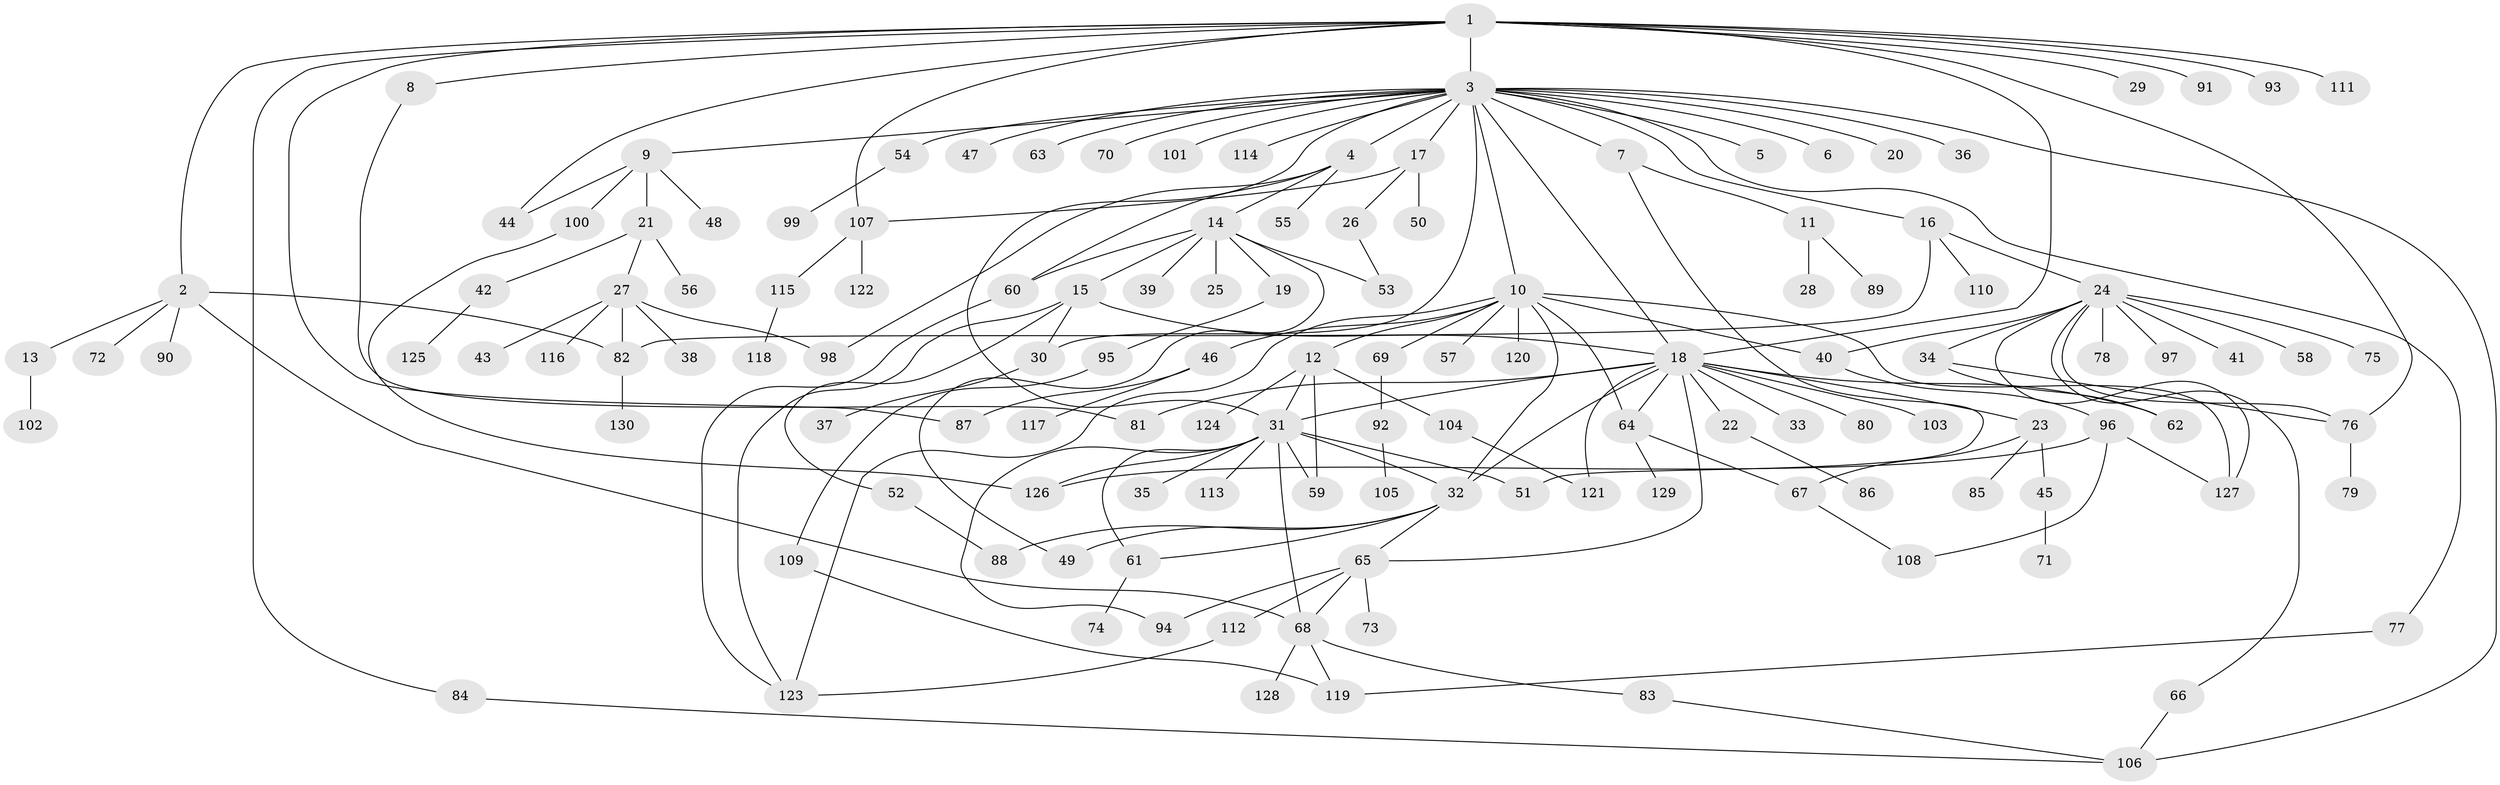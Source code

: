 // coarse degree distribution, {3: 0.175, 4: 0.075, 1: 0.375, 19: 0.025, 9: 0.025, 2: 0.125, 11: 0.025, 10: 0.025, 8: 0.025, 6: 0.05, 5: 0.05, 7: 0.025}
// Generated by graph-tools (version 1.1) at 2025/36/03/04/25 23:36:50]
// undirected, 130 vertices, 174 edges
graph export_dot {
  node [color=gray90,style=filled];
  1;
  2;
  3;
  4;
  5;
  6;
  7;
  8;
  9;
  10;
  11;
  12;
  13;
  14;
  15;
  16;
  17;
  18;
  19;
  20;
  21;
  22;
  23;
  24;
  25;
  26;
  27;
  28;
  29;
  30;
  31;
  32;
  33;
  34;
  35;
  36;
  37;
  38;
  39;
  40;
  41;
  42;
  43;
  44;
  45;
  46;
  47;
  48;
  49;
  50;
  51;
  52;
  53;
  54;
  55;
  56;
  57;
  58;
  59;
  60;
  61;
  62;
  63;
  64;
  65;
  66;
  67;
  68;
  69;
  70;
  71;
  72;
  73;
  74;
  75;
  76;
  77;
  78;
  79;
  80;
  81;
  82;
  83;
  84;
  85;
  86;
  87;
  88;
  89;
  90;
  91;
  92;
  93;
  94;
  95;
  96;
  97;
  98;
  99;
  100;
  101;
  102;
  103;
  104;
  105;
  106;
  107;
  108;
  109;
  110;
  111;
  112;
  113;
  114;
  115;
  116;
  117;
  118;
  119;
  120;
  121;
  122;
  123;
  124;
  125;
  126;
  127;
  128;
  129;
  130;
  1 -- 2;
  1 -- 3;
  1 -- 8;
  1 -- 18;
  1 -- 29;
  1 -- 44;
  1 -- 76;
  1 -- 84;
  1 -- 87;
  1 -- 91;
  1 -- 93;
  1 -- 107;
  1 -- 111;
  2 -- 13;
  2 -- 68;
  2 -- 72;
  2 -- 82;
  2 -- 90;
  3 -- 4;
  3 -- 5;
  3 -- 6;
  3 -- 7;
  3 -- 9;
  3 -- 10;
  3 -- 16;
  3 -- 17;
  3 -- 18;
  3 -- 20;
  3 -- 30;
  3 -- 31;
  3 -- 36;
  3 -- 47;
  3 -- 54;
  3 -- 63;
  3 -- 70;
  3 -- 77;
  3 -- 101;
  3 -- 106;
  3 -- 114;
  4 -- 14;
  4 -- 55;
  4 -- 60;
  4 -- 98;
  7 -- 11;
  7 -- 51;
  8 -- 81;
  9 -- 21;
  9 -- 44;
  9 -- 48;
  9 -- 100;
  10 -- 12;
  10 -- 32;
  10 -- 40;
  10 -- 46;
  10 -- 57;
  10 -- 64;
  10 -- 69;
  10 -- 120;
  10 -- 123;
  10 -- 127;
  11 -- 28;
  11 -- 89;
  12 -- 31;
  12 -- 59;
  12 -- 104;
  12 -- 124;
  13 -- 102;
  14 -- 15;
  14 -- 19;
  14 -- 25;
  14 -- 39;
  14 -- 49;
  14 -- 53;
  14 -- 60;
  15 -- 18;
  15 -- 30;
  15 -- 52;
  15 -- 123;
  16 -- 24;
  16 -- 82;
  16 -- 110;
  17 -- 26;
  17 -- 50;
  17 -- 107;
  18 -- 22;
  18 -- 23;
  18 -- 31;
  18 -- 32;
  18 -- 33;
  18 -- 62;
  18 -- 64;
  18 -- 65;
  18 -- 80;
  18 -- 81;
  18 -- 103;
  18 -- 121;
  19 -- 95;
  21 -- 27;
  21 -- 42;
  21 -- 56;
  22 -- 86;
  23 -- 45;
  23 -- 67;
  23 -- 85;
  24 -- 34;
  24 -- 40;
  24 -- 41;
  24 -- 58;
  24 -- 66;
  24 -- 75;
  24 -- 76;
  24 -- 78;
  24 -- 97;
  24 -- 127;
  26 -- 53;
  27 -- 38;
  27 -- 43;
  27 -- 82;
  27 -- 98;
  27 -- 116;
  30 -- 37;
  31 -- 32;
  31 -- 35;
  31 -- 51;
  31 -- 59;
  31 -- 61;
  31 -- 68;
  31 -- 94;
  31 -- 113;
  31 -- 126;
  32 -- 49;
  32 -- 61;
  32 -- 65;
  32 -- 88;
  34 -- 62;
  34 -- 76;
  40 -- 96;
  42 -- 125;
  45 -- 71;
  46 -- 87;
  46 -- 117;
  52 -- 88;
  54 -- 99;
  60 -- 123;
  61 -- 74;
  64 -- 67;
  64 -- 129;
  65 -- 68;
  65 -- 73;
  65 -- 94;
  65 -- 112;
  66 -- 106;
  67 -- 108;
  68 -- 83;
  68 -- 119;
  68 -- 128;
  69 -- 92;
  76 -- 79;
  77 -- 119;
  82 -- 130;
  83 -- 106;
  84 -- 106;
  92 -- 105;
  95 -- 109;
  96 -- 108;
  96 -- 126;
  96 -- 127;
  100 -- 126;
  104 -- 121;
  107 -- 115;
  107 -- 122;
  109 -- 119;
  112 -- 123;
  115 -- 118;
}
